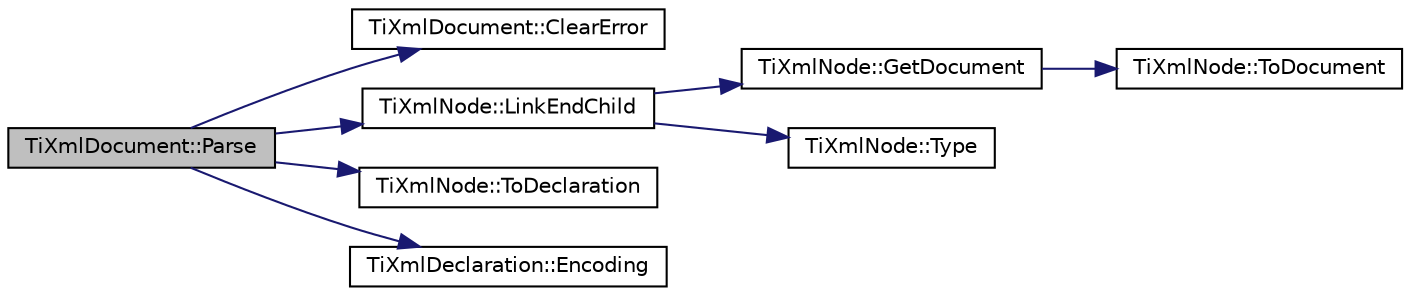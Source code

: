 digraph "TiXmlDocument::Parse"
{
  edge [fontname="Helvetica",fontsize="10",labelfontname="Helvetica",labelfontsize="10"];
  node [fontname="Helvetica",fontsize="10",shape=record];
  rankdir="LR";
  Node1 [label="TiXmlDocument::Parse",height=0.2,width=0.4,color="black", fillcolor="grey75", style="filled", fontcolor="black"];
  Node1 -> Node2 [color="midnightblue",fontsize="10",style="solid",fontname="Helvetica"];
  Node2 [label="TiXmlDocument::ClearError",height=0.2,width=0.4,color="black", fillcolor="white", style="filled",URL="$d6/d2e/class_ti_xml_document.html#ac66b8c28db86363315712a3574e87c35"];
  Node1 -> Node3 [color="midnightblue",fontsize="10",style="solid",fontname="Helvetica"];
  Node3 [label="TiXmlNode::LinkEndChild",height=0.2,width=0.4,color="black", fillcolor="white", style="filled",URL="$d9/dca/class_ti_xml_node.html#a1a881212554b759865f6cac79a851d38"];
  Node3 -> Node4 [color="midnightblue",fontsize="10",style="solid",fontname="Helvetica"];
  Node4 [label="TiXmlNode::GetDocument",height=0.2,width=0.4,color="black", fillcolor="white", style="filled",URL="$d9/dca/class_ti_xml_node.html#aa66f4ebcd175204a168ed7c2d7b43071"];
  Node4 -> Node5 [color="midnightblue",fontsize="10",style="solid",fontname="Helvetica"];
  Node5 [label="TiXmlNode::ToDocument",height=0.2,width=0.4,color="black", fillcolor="white", style="filled",URL="$d9/dca/class_ti_xml_node.html#a8a4cda4b15c29f64cff419309aebed08",tooltip="Cast to a more defined type. Will return null if not of the requested type. "];
  Node3 -> Node6 [color="midnightblue",fontsize="10",style="solid",fontname="Helvetica"];
  Node6 [label="TiXmlNode::Type",height=0.2,width=0.4,color="black", fillcolor="white", style="filled",URL="$d9/dca/class_ti_xml_node.html#a57b99d5c97d67a42b9752f5210a1ba5e"];
  Node1 -> Node7 [color="midnightblue",fontsize="10",style="solid",fontname="Helvetica"];
  Node7 [label="TiXmlNode::ToDeclaration",height=0.2,width=0.4,color="black", fillcolor="white", style="filled",URL="$d9/dca/class_ti_xml_node.html#a9f43e6984fc7d4afd6eb32714c6b7b72",tooltip="Cast to a more defined type. Will return null if not of the requested type. "];
  Node1 -> Node8 [color="midnightblue",fontsize="10",style="solid",fontname="Helvetica"];
  Node8 [label="TiXmlDeclaration::Encoding",height=0.2,width=0.4,color="black", fillcolor="white", style="filled",URL="$db/d6e/class_ti_xml_declaration.html#a5d974231f9e9a2f0542f15f3a46cdb76",tooltip="Encoding. Will return an empty string if none was found. "];
}
